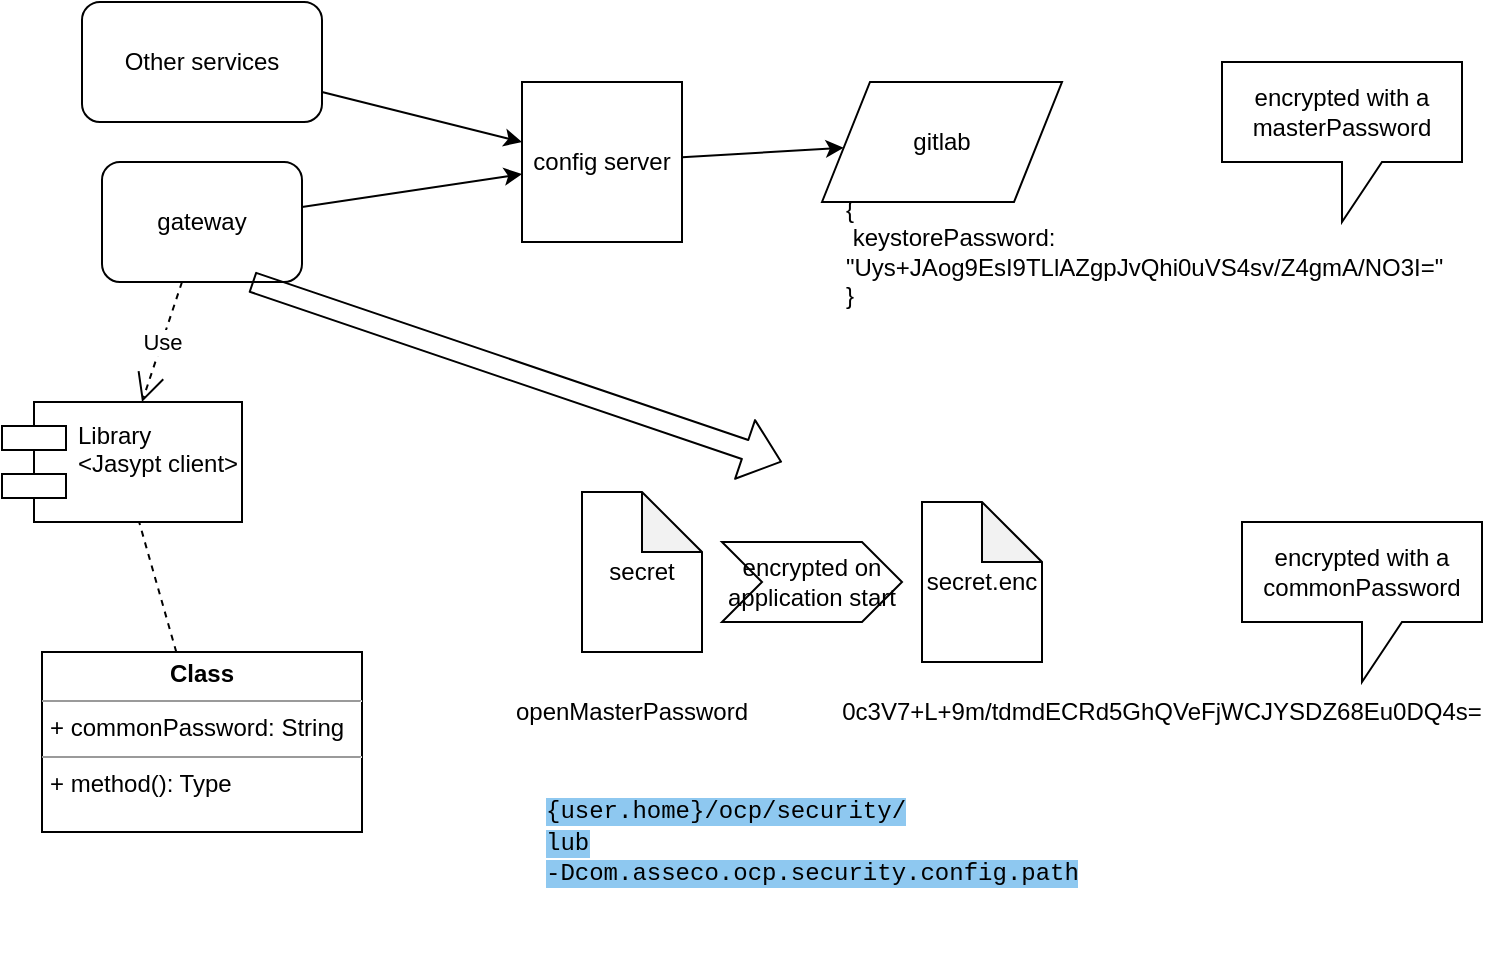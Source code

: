 <mxfile version="11.0.2" type="github"><diagram id="99YDHc3TSmaeeeurqAD4" name="Page-1"><mxGraphModel dx="1422" dy="741" grid="1" gridSize="10" guides="1" tooltips="1" connect="1" arrows="1" fold="1" page="1" pageScale="1" pageWidth="827" pageHeight="1169" math="0" shadow="0"><root><mxCell id="0"/><mxCell id="1" parent="0"/><mxCell id="nttZMBzkw4AhRYUUdRso-2" value="secret" style="shape=note;whiteSpace=wrap;html=1;backgroundOutline=1;darkOpacity=0.05;" parent="1" vertex="1"><mxGeometry x="300" y="265" width="60" height="80" as="geometry"/></mxCell><mxCell id="nttZMBzkw4AhRYUUdRso-3" value="secret.enc" style="shape=note;whiteSpace=wrap;html=1;backgroundOutline=1;darkOpacity=0.05;" parent="1" vertex="1"><mxGeometry x="470" y="270" width="60" height="80" as="geometry"/></mxCell><mxCell id="nttZMBzkw4AhRYUUdRso-4" value="gateway" style="rounded=1;whiteSpace=wrap;html=1;" parent="1" vertex="1"><mxGeometry x="60" y="100" width="100" height="60" as="geometry"/></mxCell><mxCell id="nttZMBzkw4AhRYUUdRso-5" value="config server" style="whiteSpace=wrap;html=1;aspect=fixed;" parent="1" vertex="1"><mxGeometry x="270" y="60" width="80" height="80" as="geometry"/></mxCell><mxCell id="nttZMBzkw4AhRYUUdRso-6" value="" style="endArrow=classic;html=1;" parent="1" source="nttZMBzkw4AhRYUUdRso-4" target="nttZMBzkw4AhRYUUdRso-5" edge="1"><mxGeometry width="50" height="50" relative="1" as="geometry"><mxPoint x="160" y="580" as="sourcePoint"/><mxPoint x="210" y="530" as="targetPoint"/></mxGeometry></mxCell><mxCell id="nttZMBzkw4AhRYUUdRso-7" value="gitlab" style="shape=parallelogram;perimeter=parallelogramPerimeter;whiteSpace=wrap;html=1;" parent="1" vertex="1"><mxGeometry x="420" y="60" width="120" height="60" as="geometry"/></mxCell><mxCell id="nttZMBzkw4AhRYUUdRso-8" value="" style="endArrow=classic;html=1;" parent="1" source="nttZMBzkw4AhRYUUdRso-5" target="nttZMBzkw4AhRYUUdRso-7" edge="1"><mxGeometry width="50" height="50" relative="1" as="geometry"><mxPoint x="160" y="580" as="sourcePoint"/><mxPoint x="210" y="530" as="targetPoint"/></mxGeometry></mxCell><mxCell id="nttZMBzkw4AhRYUUdRso-10" value="{&lt;br&gt;&amp;nbsp;keystorePassword: &quot;Uys+JAog9EsI9TLlAZgpJvQhi0uVS4sv/Z4gmA/NO3I=&quot;&lt;br&gt;}" style="text;html=1;strokeColor=none;fillColor=none;align=left;verticalAlign=middle;whiteSpace=wrap;rounded=0;" parent="1" vertex="1"><mxGeometry x="430" y="130" width="200" height="30" as="geometry"/></mxCell><mxCell id="nttZMBzkw4AhRYUUdRso-11" value="&lt;p style=&quot;margin: 0px ; margin-top: 4px ; text-align: center&quot;&gt;&lt;b&gt;Class&lt;/b&gt;&lt;/p&gt;&lt;hr size=&quot;1&quot;&gt;&lt;p style=&quot;margin: 0px ; margin-left: 4px&quot;&gt;+ commonPassword: String&lt;/p&gt;&lt;hr size=&quot;1&quot;&gt;&lt;p style=&quot;margin: 0px ; margin-left: 4px&quot;&gt;+ method(): Type&lt;/p&gt;" style="verticalAlign=top;align=left;overflow=fill;fontSize=12;fontFamily=Helvetica;html=1;" parent="1" vertex="1"><mxGeometry x="30" y="345" width="160" height="90" as="geometry"/></mxCell><mxCell id="0wp3VmJ-0IOE2fGg3eGC-1" value="Library&#10;&lt;Jasypt client&gt;&#10;" style="shape=component;align=left;spacingLeft=36;" vertex="1" parent="1"><mxGeometry x="10" y="220" width="120" height="60" as="geometry"/></mxCell><mxCell id="0wp3VmJ-0IOE2fGg3eGC-2" value="Use" style="endArrow=open;endSize=12;dashed=1;html=1;" edge="1" parent="1" source="nttZMBzkw4AhRYUUdRso-4" target="0wp3VmJ-0IOE2fGg3eGC-1"><mxGeometry width="160" relative="1" as="geometry"><mxPoint x="20" y="530" as="sourcePoint"/><mxPoint x="180" y="530" as="targetPoint"/></mxGeometry></mxCell><mxCell id="0wp3VmJ-0IOE2fGg3eGC-3" value="Other services" style="rounded=1;whiteSpace=wrap;html=1;" vertex="1" parent="1"><mxGeometry x="50" y="20" width="120" height="60" as="geometry"/></mxCell><mxCell id="0wp3VmJ-0IOE2fGg3eGC-4" value="" style="endArrow=classic;html=1;" edge="1" parent="1" source="0wp3VmJ-0IOE2fGg3eGC-3" target="nttZMBzkw4AhRYUUdRso-5"><mxGeometry width="50" height="50" relative="1" as="geometry"><mxPoint x="10" y="580" as="sourcePoint"/><mxPoint x="60" y="530" as="targetPoint"/></mxGeometry></mxCell><mxCell id="0wp3VmJ-0IOE2fGg3eGC-5" value="" style="endArrow=none;dashed=1;html=1;" edge="1" parent="1" source="nttZMBzkw4AhRYUUdRso-11" target="0wp3VmJ-0IOE2fGg3eGC-1"><mxGeometry width="50" height="50" relative="1" as="geometry"><mxPoint x="10" y="510" as="sourcePoint"/><mxPoint x="60" y="460" as="targetPoint"/></mxGeometry></mxCell><mxCell id="0wp3VmJ-0IOE2fGg3eGC-6" value="&lt;span style=&quot;font-family: &amp;#34;courier new&amp;#34; , monospace ; background-color: rgb(142 , 200 , 240)&quot;&gt;{user.home}/ocp/security/&lt;br&gt;lub&lt;br&gt;&lt;/span&gt;&lt;span style=&quot;font-family: &amp;#34;courier new&amp;#34; , monospace ; background-color: rgb(142 , 200 , 240)&quot;&gt;-Dcom.asseco.ocp.security.config.path&lt;/span&gt;&lt;span style=&quot;font-family: &amp;#34;courier new&amp;#34; , monospace ; background-color: rgb(142 , 200 , 240)&quot;&gt;&lt;br&gt;&lt;/span&gt;" style="text;html=1;strokeColor=none;fillColor=none;align=left;verticalAlign=middle;whiteSpace=wrap;rounded=0;" vertex="1" parent="1"><mxGeometry x="280" y="375" width="340" height="130" as="geometry"/></mxCell><mxCell id="0wp3VmJ-0IOE2fGg3eGC-10" value="openMasterPassword" style="text;html=1;strokeColor=none;fillColor=none;align=center;verticalAlign=middle;whiteSpace=wrap;rounded=0;" vertex="1" parent="1"><mxGeometry x="260" y="370" width="130" height="10" as="geometry"/></mxCell><mxCell id="0wp3VmJ-0IOE2fGg3eGC-11" value="0c3V7+L+9m/tdmdECRd5GhQVeFjWCJYSDZ68Eu0DQ4s=" style="text;html=1;strokeColor=none;fillColor=none;align=center;verticalAlign=middle;whiteSpace=wrap;rounded=0;" vertex="1" parent="1"><mxGeometry x="570" y="365" width="40" height="20" as="geometry"/></mxCell><mxCell id="0wp3VmJ-0IOE2fGg3eGC-12" style="edgeStyle=orthogonalEdgeStyle;rounded=0;orthogonalLoop=1;jettySize=auto;html=1;exitX=0.5;exitY=1;exitDx=0;exitDy=0;" edge="1" parent="1" source="0wp3VmJ-0IOE2fGg3eGC-11" target="0wp3VmJ-0IOE2fGg3eGC-11"><mxGeometry relative="1" as="geometry"/></mxCell><mxCell id="0wp3VmJ-0IOE2fGg3eGC-13" value="encrypted with a commonPassword" style="shape=callout;whiteSpace=wrap;html=1;perimeter=calloutPerimeter;" vertex="1" parent="1"><mxGeometry x="630" y="280" width="120" height="80" as="geometry"/></mxCell><mxCell id="0wp3VmJ-0IOE2fGg3eGC-14" value="encrypted with a masterPassword" style="shape=callout;whiteSpace=wrap;html=1;perimeter=calloutPerimeter;" vertex="1" parent="1"><mxGeometry x="620" y="50" width="120" height="80" as="geometry"/></mxCell><mxCell id="0wp3VmJ-0IOE2fGg3eGC-16" value="" style="shape=flexArrow;endArrow=classic;html=1;exitX=0.75;exitY=1;exitDx=0;exitDy=0;" edge="1" parent="1" source="nttZMBzkw4AhRYUUdRso-4"><mxGeometry width="50" height="50" relative="1" as="geometry"><mxPoint x="350" y="227.5" as="sourcePoint"/><mxPoint x="400" y="250" as="targetPoint"/></mxGeometry></mxCell><mxCell id="0wp3VmJ-0IOE2fGg3eGC-18" value="encrypted on application start" style="shape=step;perimeter=stepPerimeter;whiteSpace=wrap;html=1;fixedSize=1;" vertex="1" parent="1"><mxGeometry x="370" y="290" width="90" height="40" as="geometry"/></mxCell></root></mxGraphModel></diagram></mxfile>